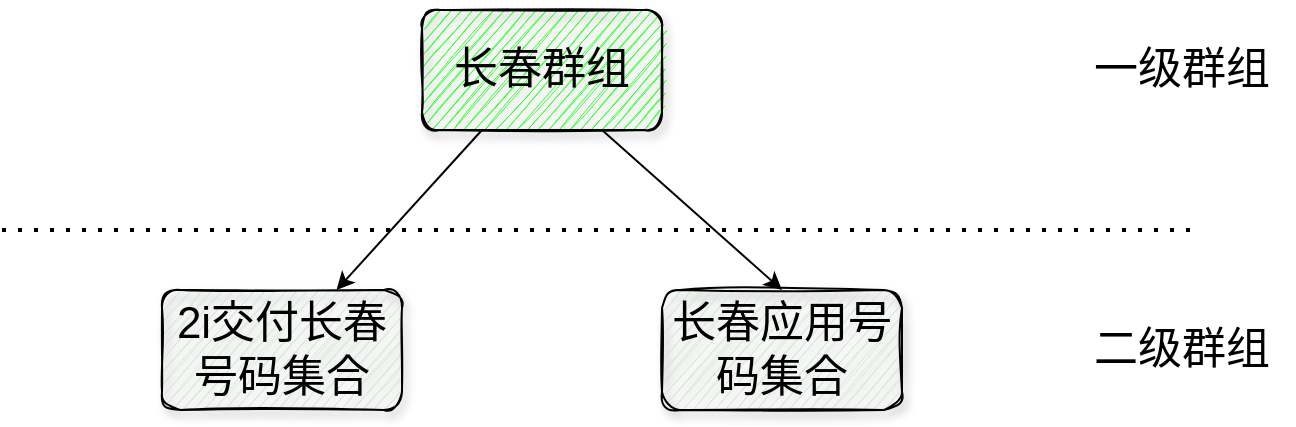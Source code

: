 <mxfile version="16.0.0" type="github">
  <diagram id="mAp1fo5zYlJPybRG-9it" name="第 1 页">
    <mxGraphModel dx="1422" dy="794" grid="1" gridSize="10" guides="1" tooltips="1" connect="1" arrows="1" fold="1" page="1" pageScale="1" pageWidth="827" pageHeight="1169" math="0" shadow="0">
      <root>
        <mxCell id="0" />
        <mxCell id="1" parent="0" />
        <mxCell id="g5Sudg3YbjAHf1PKaE4Y-1" style="rounded=0;orthogonalLoop=1;jettySize=auto;html=1;exitX=0.25;exitY=1;exitDx=0;exitDy=0;fontSize=22;endArrow=classic;endFill=1;" edge="1" parent="1" source="g5Sudg3YbjAHf1PKaE4Y-3" target="g5Sudg3YbjAHf1PKaE4Y-4">
          <mxGeometry relative="1" as="geometry" />
        </mxCell>
        <mxCell id="g5Sudg3YbjAHf1PKaE4Y-2" style="edgeStyle=none;rounded=0;orthogonalLoop=1;jettySize=auto;html=1;exitX=0.75;exitY=1;exitDx=0;exitDy=0;entryX=0.5;entryY=0;entryDx=0;entryDy=0;fontSize=22;endArrow=classic;endFill=1;" edge="1" parent="1" source="g5Sudg3YbjAHf1PKaE4Y-3" target="g5Sudg3YbjAHf1PKaE4Y-5">
          <mxGeometry relative="1" as="geometry" />
        </mxCell>
        <mxCell id="g5Sudg3YbjAHf1PKaE4Y-3" value="长春群组&lt;br&gt;" style="rounded=1;whiteSpace=wrap;html=1;shadow=1;sketch=1;fontSize=22;fillStyle=hachure;fillColor=#33FF33;" vertex="1" parent="1">
          <mxGeometry x="270" y="130" width="120" height="60" as="geometry" />
        </mxCell>
        <mxCell id="g5Sudg3YbjAHf1PKaE4Y-4" value="2i交付长春号码集合" style="rounded=1;whiteSpace=wrap;html=1;shadow=1;sketch=1;fontSize=22;fillStyle=hachure;fillColor=#D5E8D4;" vertex="1" parent="1">
          <mxGeometry x="140" y="270" width="120" height="60" as="geometry" />
        </mxCell>
        <mxCell id="g5Sudg3YbjAHf1PKaE4Y-5" value="长春应用号码集合" style="rounded=1;whiteSpace=wrap;html=1;shadow=1;sketch=1;fontSize=22;fillStyle=hachure;fillColor=#D5E8D4;" vertex="1" parent="1">
          <mxGeometry x="390" y="270" width="120" height="60" as="geometry" />
        </mxCell>
        <mxCell id="g5Sudg3YbjAHf1PKaE4Y-6" value="" style="endArrow=none;dashed=1;html=1;dashPattern=1 3;strokeWidth=2;fontSize=22;" edge="1" parent="1">
          <mxGeometry width="50" height="50" relative="1" as="geometry">
            <mxPoint x="60" y="240" as="sourcePoint" />
            <mxPoint x="660" y="240" as="targetPoint" />
          </mxGeometry>
        </mxCell>
        <mxCell id="g5Sudg3YbjAHf1PKaE4Y-7" value="二级群组" style="text;html=1;strokeColor=none;fillColor=none;align=center;verticalAlign=middle;whiteSpace=wrap;rounded=0;shadow=1;sketch=1;fontSize=22;" vertex="1" parent="1">
          <mxGeometry x="600" y="290" width="100" height="20" as="geometry" />
        </mxCell>
        <mxCell id="g5Sudg3YbjAHf1PKaE4Y-8" value="一级群组" style="text;html=1;strokeColor=none;fillColor=none;align=center;verticalAlign=middle;whiteSpace=wrap;rounded=0;shadow=1;sketch=1;fontSize=22;" vertex="1" parent="1">
          <mxGeometry x="600" y="150" width="100" height="20" as="geometry" />
        </mxCell>
      </root>
    </mxGraphModel>
  </diagram>
</mxfile>
